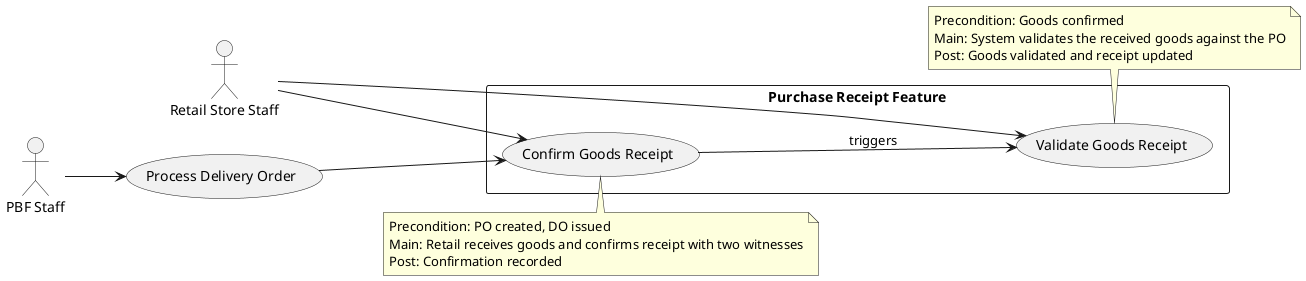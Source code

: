 @startuml
left to right direction

actor "Retail Store Staff" as RetailStaff
actor "PBF Staff" as PBFStaff

rectangle "Purchase Receipt Feature" as System {
  usecase "Confirm Goods Receipt" as UC_ConfirmGR
  usecase "Validate Goods Receipt" as UC_ValidateGR
}

PBFStaff --> (Process Delivery Order)
(Process Delivery Order) --> UC_ConfirmGR
RetailStaff --> UC_ConfirmGR
RetailStaff --> UC_ValidateGR

UC_ConfirmGR --> UC_ValidateGR : «triggers»

note top of UC_ConfirmGR
Precondition: PO created, DO issued
Main: Retail receives goods and confirms receipt with two witnesses
Post: Confirmation recorded
end note

note top of UC_ValidateGR
Precondition: Goods confirmed
Main: System validates the received goods against the PO
Post: Goods validated and receipt updated
end note

@enduml
